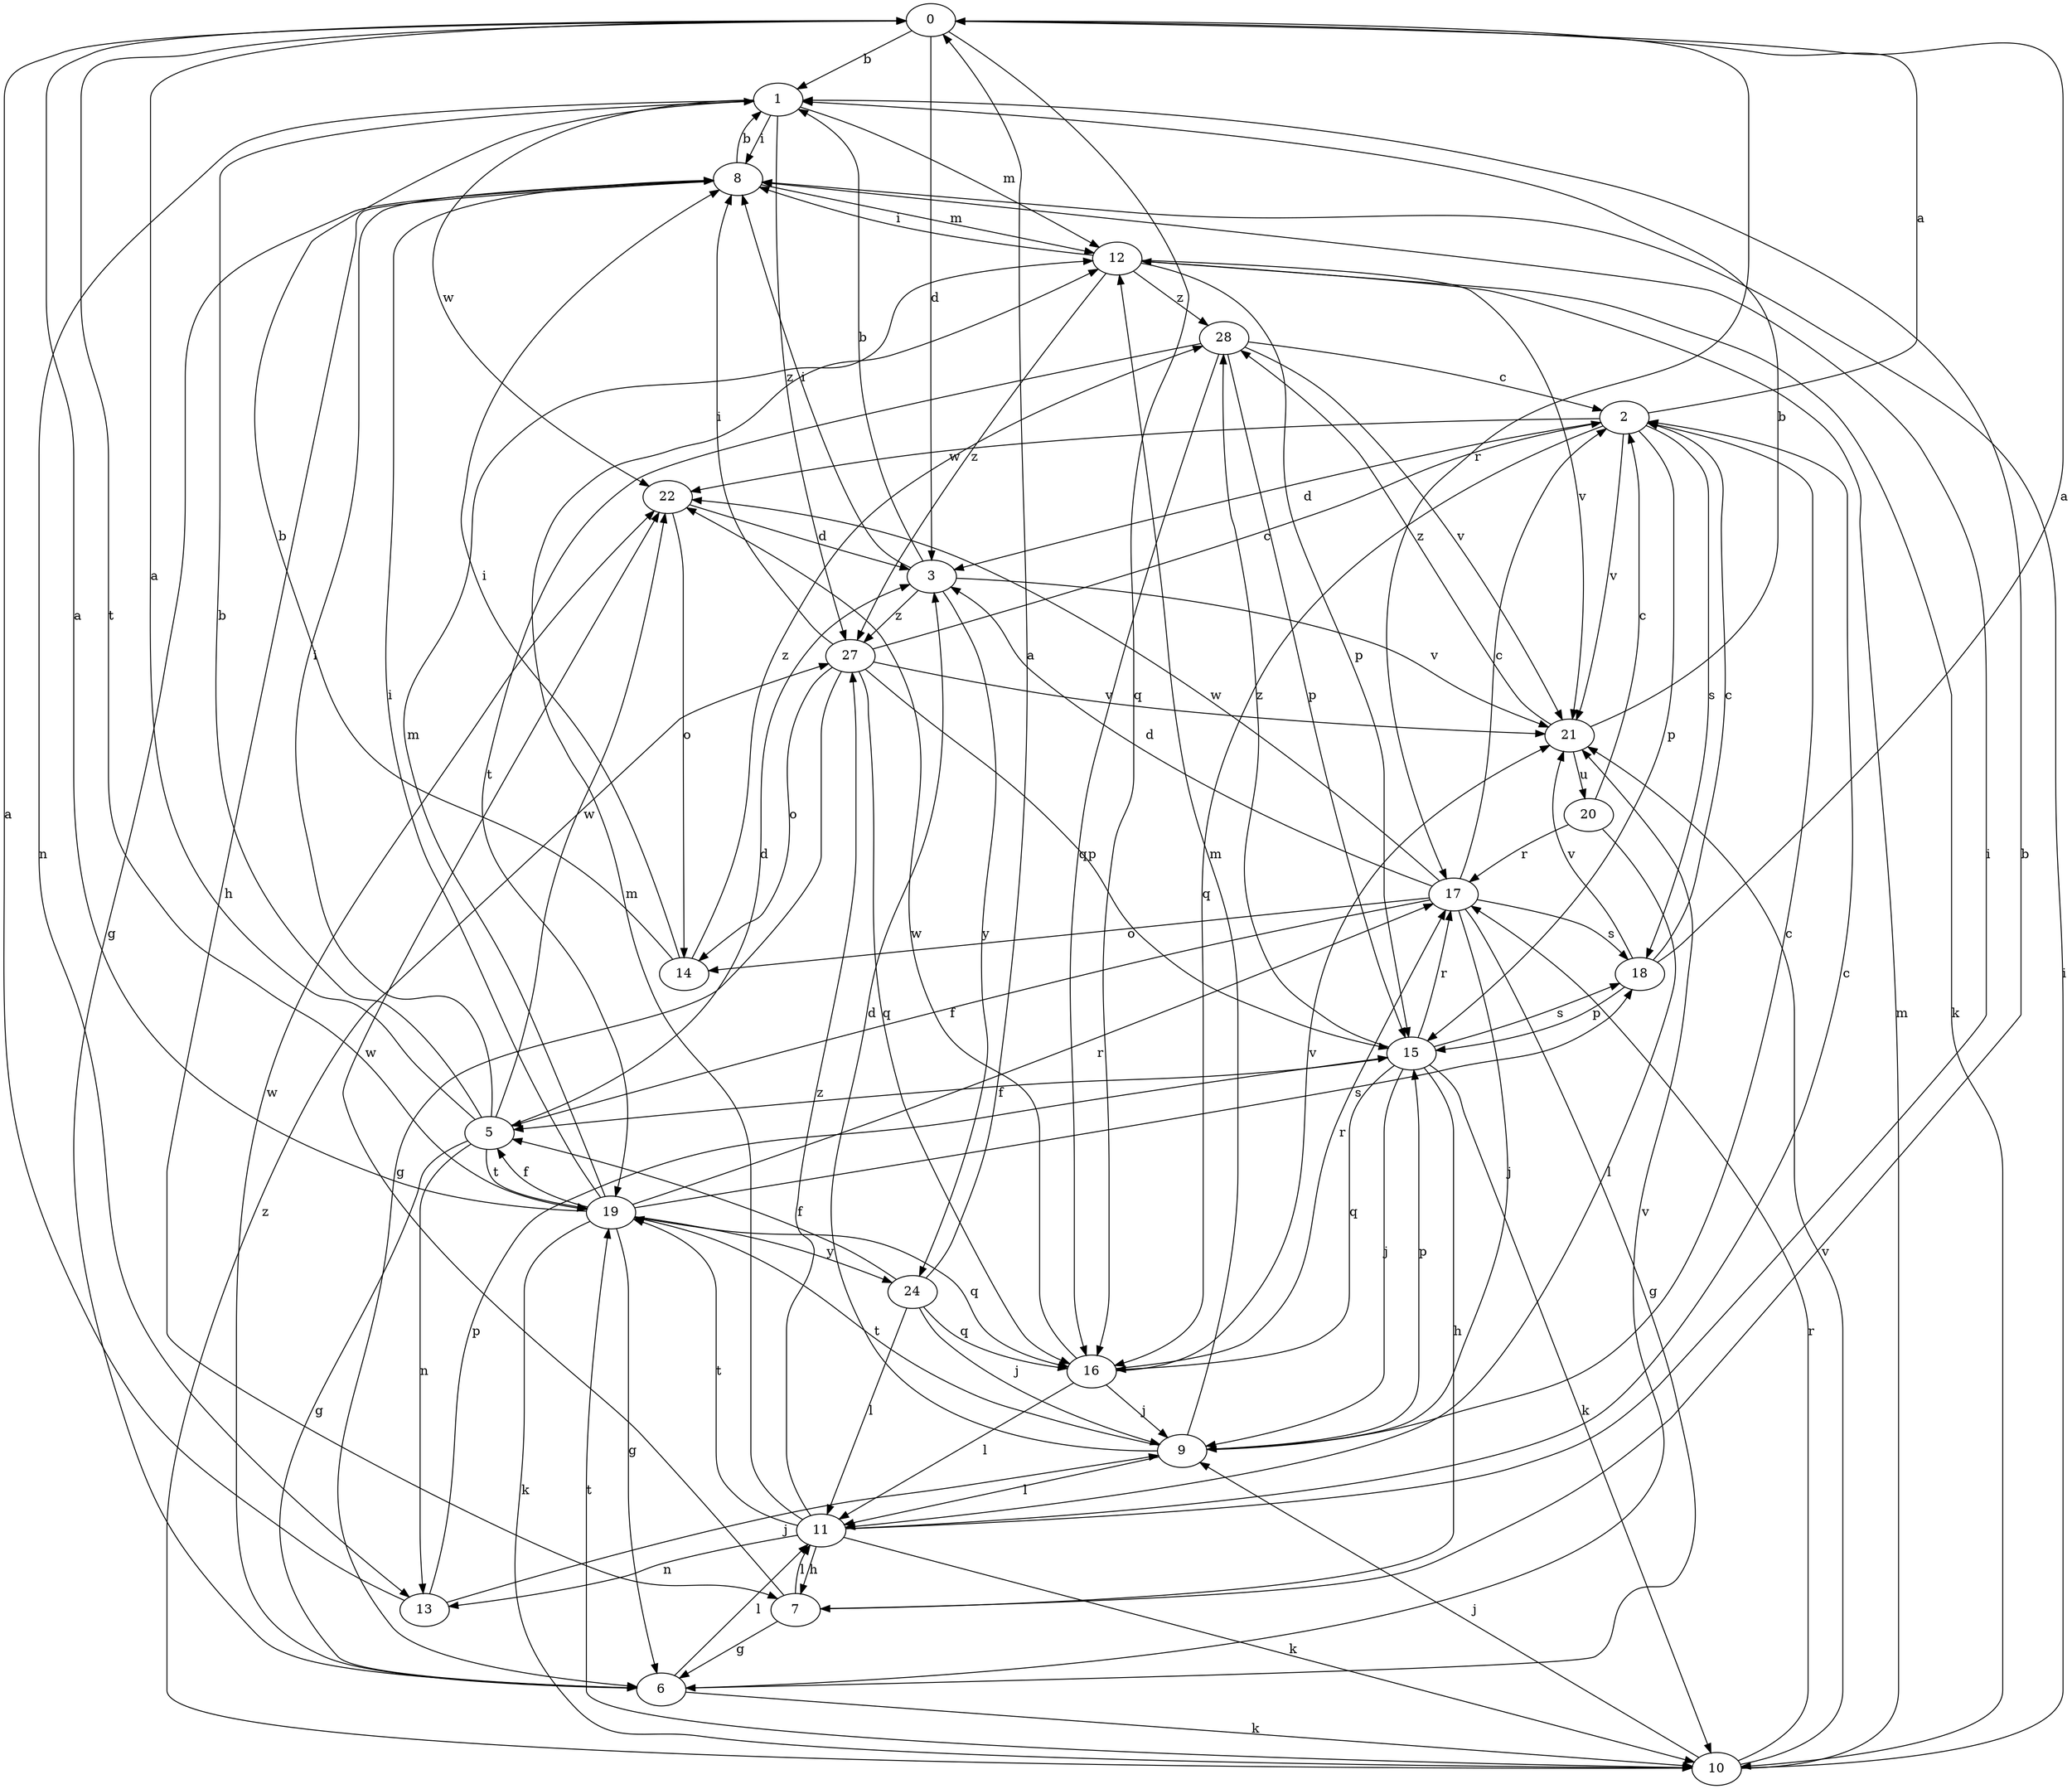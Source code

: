 strict digraph  {
0;
1;
2;
3;
5;
6;
7;
8;
9;
10;
11;
12;
13;
14;
15;
16;
17;
18;
19;
20;
21;
22;
24;
27;
28;
0 -> 1  [label=b];
0 -> 3  [label=d];
0 -> 16  [label=q];
0 -> 17  [label=r];
0 -> 19  [label=t];
1 -> 8  [label=i];
1 -> 12  [label=m];
1 -> 13  [label=n];
1 -> 22  [label=w];
1 -> 27  [label=z];
2 -> 0  [label=a];
2 -> 3  [label=d];
2 -> 15  [label=p];
2 -> 16  [label=q];
2 -> 18  [label=s];
2 -> 21  [label=v];
2 -> 22  [label=w];
3 -> 1  [label=b];
3 -> 8  [label=i];
3 -> 21  [label=v];
3 -> 24  [label=y];
3 -> 27  [label=z];
5 -> 0  [label=a];
5 -> 1  [label=b];
5 -> 3  [label=d];
5 -> 6  [label=g];
5 -> 8  [label=i];
5 -> 13  [label=n];
5 -> 19  [label=t];
5 -> 22  [label=w];
6 -> 10  [label=k];
6 -> 11  [label=l];
6 -> 21  [label=v];
6 -> 22  [label=w];
7 -> 1  [label=b];
7 -> 6  [label=g];
7 -> 11  [label=l];
7 -> 22  [label=w];
8 -> 1  [label=b];
8 -> 6  [label=g];
8 -> 7  [label=h];
8 -> 12  [label=m];
9 -> 2  [label=c];
9 -> 3  [label=d];
9 -> 11  [label=l];
9 -> 12  [label=m];
9 -> 15  [label=p];
9 -> 19  [label=t];
10 -> 8  [label=i];
10 -> 9  [label=j];
10 -> 12  [label=m];
10 -> 17  [label=r];
10 -> 19  [label=t];
10 -> 21  [label=v];
10 -> 27  [label=z];
11 -> 2  [label=c];
11 -> 7  [label=h];
11 -> 8  [label=i];
11 -> 10  [label=k];
11 -> 12  [label=m];
11 -> 13  [label=n];
11 -> 19  [label=t];
11 -> 27  [label=z];
12 -> 8  [label=i];
12 -> 10  [label=k];
12 -> 15  [label=p];
12 -> 21  [label=v];
12 -> 27  [label=z];
12 -> 28  [label=z];
13 -> 0  [label=a];
13 -> 9  [label=j];
13 -> 15  [label=p];
14 -> 1  [label=b];
14 -> 8  [label=i];
14 -> 28  [label=z];
15 -> 5  [label=f];
15 -> 7  [label=h];
15 -> 9  [label=j];
15 -> 10  [label=k];
15 -> 16  [label=q];
15 -> 17  [label=r];
15 -> 18  [label=s];
15 -> 28  [label=z];
16 -> 9  [label=j];
16 -> 11  [label=l];
16 -> 17  [label=r];
16 -> 21  [label=v];
16 -> 22  [label=w];
17 -> 2  [label=c];
17 -> 3  [label=d];
17 -> 5  [label=f];
17 -> 6  [label=g];
17 -> 9  [label=j];
17 -> 14  [label=o];
17 -> 18  [label=s];
17 -> 22  [label=w];
18 -> 0  [label=a];
18 -> 2  [label=c];
18 -> 15  [label=p];
18 -> 21  [label=v];
19 -> 0  [label=a];
19 -> 5  [label=f];
19 -> 6  [label=g];
19 -> 8  [label=i];
19 -> 10  [label=k];
19 -> 12  [label=m];
19 -> 16  [label=q];
19 -> 17  [label=r];
19 -> 18  [label=s];
19 -> 24  [label=y];
20 -> 2  [label=c];
20 -> 11  [label=l];
20 -> 17  [label=r];
21 -> 1  [label=b];
21 -> 20  [label=u];
21 -> 28  [label=z];
22 -> 3  [label=d];
22 -> 14  [label=o];
24 -> 0  [label=a];
24 -> 5  [label=f];
24 -> 9  [label=j];
24 -> 11  [label=l];
24 -> 16  [label=q];
27 -> 2  [label=c];
27 -> 6  [label=g];
27 -> 8  [label=i];
27 -> 14  [label=o];
27 -> 15  [label=p];
27 -> 16  [label=q];
27 -> 21  [label=v];
28 -> 2  [label=c];
28 -> 15  [label=p];
28 -> 16  [label=q];
28 -> 19  [label=t];
28 -> 21  [label=v];
}
